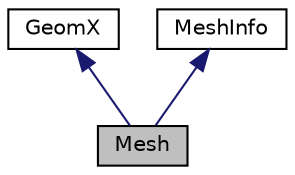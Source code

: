 digraph "Mesh"
{
  edge [fontname="Helvetica",fontsize="10",labelfontname="Helvetica",labelfontsize="10"];
  node [fontname="Helvetica",fontsize="10",shape=record];
  Node1 [label="Mesh",height=0.2,width=0.4,color="black", fillcolor="grey75", style="filled", fontcolor="black"];
  Node2 -> Node1 [dir="back",color="midnightblue",fontsize="10",style="solid",fontname="Helvetica"];
  Node2 [label="GeomX",height=0.2,width=0.4,color="black", fillcolor="white", style="filled",URL="$class_geom_x.html"];
  Node3 -> Node1 [dir="back",color="midnightblue",fontsize="10",style="solid",fontname="Helvetica"];
  Node3 [label="MeshInfo",height=0.2,width=0.4,color="black", fillcolor="white", style="filled",URL="$class_mesh_info.html"];
}
